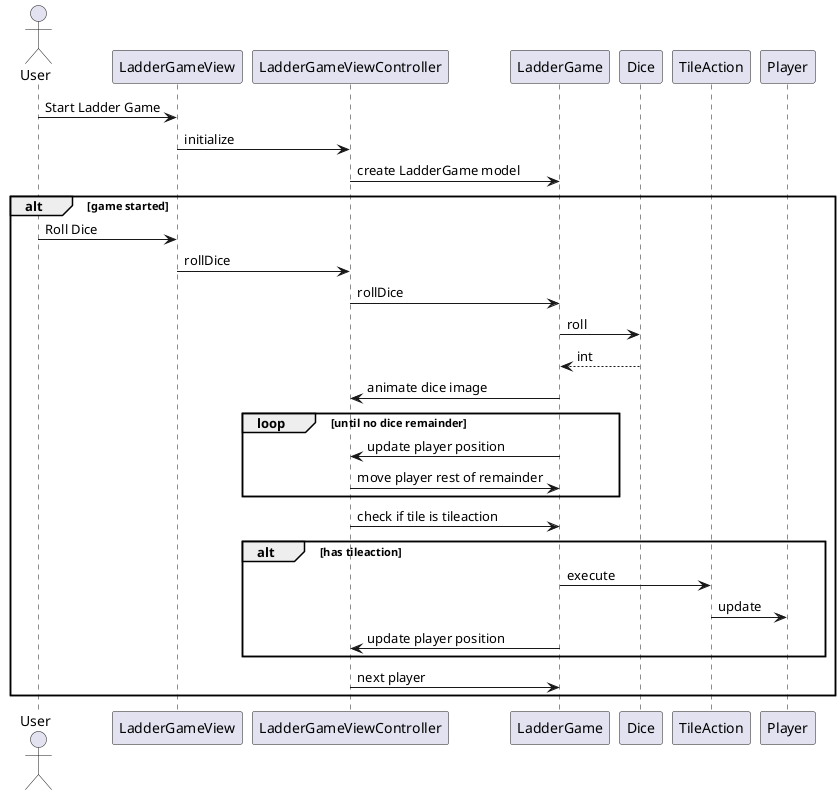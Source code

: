 @startuml
skinparam linetype ortho

actor User

participant "LadderGameView" as LadderGameView
participant "LadderGameViewController" as LadderGameViewController
participant "LadderGame" as LadderGame
participant "Dice" as Dice
participant "TileAction" as TileAction
participant "Player" as Player

User -> LadderGameView : Start Ladder Game
LadderGameView -> LadderGameViewController : initialize
LadderGameViewController -> LadderGame : create LadderGame model

alt game started
    User -> LadderGameView : Roll Dice
    LadderGameView -> LadderGameViewController : rollDice
    LadderGameViewController -> LadderGame : rollDice
    LadderGame -> Dice : roll
    return int

    LadderGame -> LadderGameViewController : animate dice image

    loop until no dice remainder
        LadderGame -> LadderGameViewController : update player position
        LadderGameViewController -> LadderGame : move player rest of remainder
    end

    LadderGameViewController -> LadderGame : check if tile is tileaction

    alt has tileaction
        LadderGame -> TileAction : execute
        TileAction -> Player : update
        LadderGame -> LadderGameViewController : update player position
    end

    LadderGameViewController -> LadderGame : next player
end
@enduml